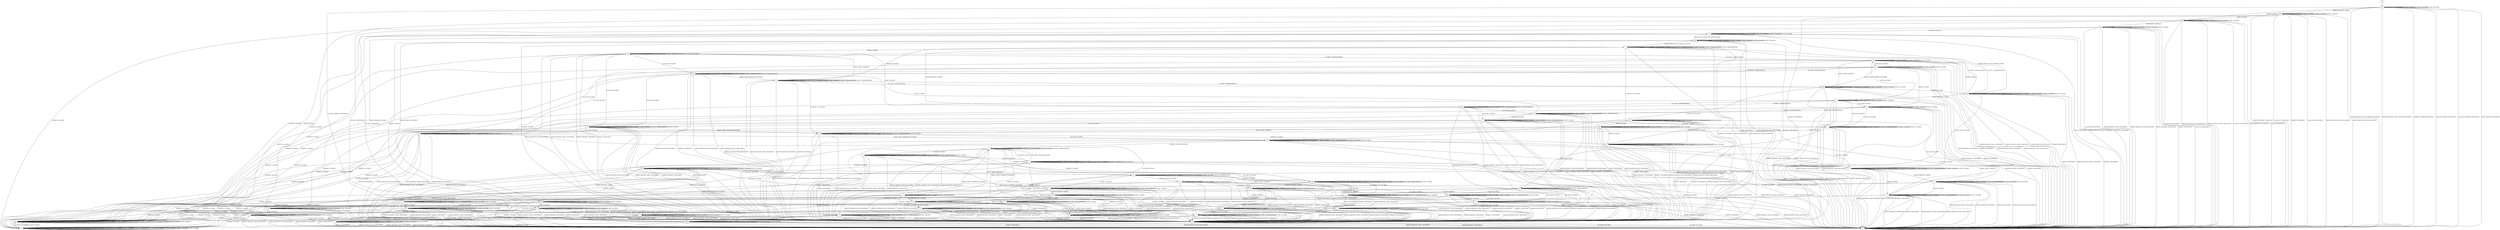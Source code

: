 digraph "" {
	graph ["Incoming time"=2.8695528507232666,
		"Outgoing time"=3.1728343963623047,
		Output="{'States': 67, 'Transitions': 859, 'Filename': '../results/ssh/BitVise-BitVise-z3-2.dot'}",
		Reference="{'States': 67, 'Transitions': 859, 'Filename': '../subjects/ssh/BitVise.dot'}",
		Solver=z3,
		Updated="{'States': 67, 'Transitions': 859, 'Filename': '../subjects/ssh/BitVise.dot'}",
		"f-measure"=1.0,
		precision=1.0,
		recall=1.0
	];
	a -> a	[key=0,
		label="UA_PK_NOK / UNIMPLEMENTED"];
	a -> a	[key=1,
		label="KEX30 / NO_RESP"];
	a -> a	[key=2,
		label="CH_REQUEST_PTY / CH_SUCCESS"];
	a -> a	[key=3,
		label="CH_OPEN / CH_MAX"];
	a -> a	[key=4,
		label="UA_PK_OK / UNIMPLEMENTED"];
	a -> e	[key=0,
		label="CH_DATA / NO_RESP"];
	a -> m	[key=0,
		label="CH_EOF / CH_CLOSE"];
	a -> n	[key=0,
		label="CH_CLOSE / CH_CLOSE"];
	a -> oo	[key=0,
		label="SERVICE_REQUEST_AUTH / DISCONNECT"];
	a -> oo	[key=1,
		label="SERVICE_REQUEST_CONN / DISCONNECT"];
	a -> oo	[key=2,
		label="KEXINIT_PROCEED / DISCONNECT"];
	a -> oo	[key=3,
		label="KEXINIT / DISCONNECT"];
	a -> tt	[key=0,
		label="NEWKEYS / NO_RESP"];
	b -> b	[key=0,
		label="UA_PK_NOK / NO_RESP"];
	b -> b	[key=1,
		label="KEX30 / NO_RESP"];
	b -> b	[key=2,
		label="CH_REQUEST_PTY / NO_RESP"];
	b -> b	[key=3,
		label="CH_OPEN / CH_MAX"];
	b -> b	[key=4,
		label="CH_DATA / NO_RESP"];
	b -> b	[key=5,
		label="UA_PK_OK / NO_RESP"];
	b -> b	[key=6,
		label="CH_EOF / NO_RESP"];
	b -> f	[key=0,
		label="CH_CLOSE / NO_RESP"];
	b -> oo	[key=0,
		label="SERVICE_REQUEST_AUTH / DISCONNECT"];
	b -> oo	[key=1,
		label="SERVICE_REQUEST_CONN / DISCONNECT"];
	b -> oo	[key=2,
		label="KEXINIT_PROCEED / DISCONNECT"];
	b -> oo	[key=3,
		label="KEXINIT / DISCONNECT"];
	b -> ggg	[key=0,
		label="NEWKEYS / NO_RESP"];
	c -> c	[key=0,
		label="UA_PK_NOK / UNIMPLEMENTED"];
	c -> c	[key=1,
		label="CH_REQUEST_PTY / CH_NONE"];
	c -> c	[key=2,
		label="CH_DATA / CH_NONE"];
	c -> c	[key=3,
		label="UA_PK_OK / UNIMPLEMENTED"];
	c -> c	[key=4,
		label="CH_CLOSE / CH_NONE"];
	c -> c	[key=5,
		label="CH_EOF / CH_NONE"];
	c -> h	[key=0,
		label="NEWKEYS / NO_RESP"];
	c -> hh	[key=0,
		label="KEX30 / NO_RESP"];
	c -> xx	[key=0,
		label="SERVICE_REQUEST_AUTH / DISCONNECT"];
	c -> xx	[key=1,
		label="SERVICE_REQUEST_CONN / DISCONNECT"];
	c -> xx	[key=2,
		label="KEXINIT_PROCEED / DISCONNECT"];
	c -> xx	[key=3,
		label="KEXINIT / DISCONNECT"];
	c -> jjj	[key=0,
		label="CH_OPEN / NO_RESP"];
	d -> d	[key=0,
		label="UA_PK_NOK / UNIMPLEMENTED"];
	d -> d	[key=1,
		label="CH_REQUEST_PTY / NO_RESP"];
	d -> d	[key=2,
		label="CH_OPEN / CH_MAX"];
	d -> d	[key=3,
		label="CH_DATA / NO_RESP"];
	d -> d	[key=4,
		label="UA_PK_OK / UNIMPLEMENTED"];
	d -> d	[key=5,
		label="CH_EOF / NO_RESP"];
	d -> m	[key=0,
		label="KEX30 / KEX31+NEWKEYS"];
	d -> oo	[key=0,
		label="SERVICE_REQUEST_AUTH / DISCONNECT"];
	d -> oo	[key=1,
		label="SERVICE_REQUEST_CONN / DISCONNECT"];
	d -> oo	[key=2,
		label="KEXINIT_PROCEED / DISCONNECT"];
	d -> oo	[key=3,
		label="KEXINIT / DISCONNECT"];
	d -> qq	[key=0,
		label="NEWKEYS / NO_RESP"];
	d -> ooo	[key=0,
		label="CH_CLOSE / NO_RESP"];
	e -> e	[key=0,
		label="UA_PK_NOK / UNIMPLEMENTED"];
	e -> e	[key=1,
		label="KEX30 / NO_RESP"];
	e -> e	[key=2,
		label="CH_REQUEST_PTY / CH_SUCCESS"];
	e -> e	[key=3,
		label="CH_OPEN / CH_MAX"];
	e -> e	[key=4,
		label="CH_DATA / NO_RESP"];
	e -> e	[key=5,
		label="UA_PK_OK / UNIMPLEMENTED"];
	e -> e	[key=6,
		label="CH_EOF / NO_RESP"];
	e -> n	[key=0,
		label="CH_CLOSE / CH_CLOSE"];
	e -> oo	[key=0,
		label="SERVICE_REQUEST_AUTH / DISCONNECT"];
	e -> oo	[key=1,
		label="SERVICE_REQUEST_CONN / DISCONNECT"];
	e -> oo	[key=2,
		label="KEXINIT_PROCEED / DISCONNECT"];
	e -> oo	[key=3,
		label="KEXINIT / DISCONNECT"];
	e -> pp	[key=0,
		label="NEWKEYS / NO_RESP"];
	f -> b	[key=0,
		label="CH_OPEN / NO_RESP"];
	f -> f	[key=0,
		label="UA_PK_NOK / NO_RESP"];
	f -> f	[key=1,
		label="KEX30 / NO_RESP"];
	f -> f	[key=2,
		label="CH_REQUEST_PTY / CH_NONE"];
	f -> f	[key=3,
		label="CH_DATA / CH_NONE"];
	f -> f	[key=4,
		label="UA_PK_OK / NO_RESP"];
	f -> f	[key=5,
		label="CH_CLOSE / CH_NONE"];
	f -> f	[key=6,
		label="CH_EOF / CH_NONE"];
	f -> xx	[key=0,
		label="SERVICE_REQUEST_AUTH / DISCONNECT"];
	f -> xx	[key=1,
		label="SERVICE_REQUEST_CONN / DISCONNECT"];
	f -> xx	[key=2,
		label="KEXINIT_PROCEED / DISCONNECT"];
	f -> xx	[key=3,
		label="KEXINIT / DISCONNECT"];
	f -> zz	[key=0,
		label="NEWKEYS / NO_RESP"];
	g -> g	[key=0,
		label="UA_PK_NOK / UNIMPLEMENTED"];
	g -> g	[key=1,
		label="CH_REQUEST_PTY / NO_RESP"];
	g -> g	[key=2,
		label="CH_OPEN / CH_MAX"];
	g -> g	[key=3,
		label="CH_DATA / NO_RESP"];
	g -> g	[key=4,
		label="UA_PK_OK / UNIMPLEMENTED"];
	g -> g	[key=5,
		label="CH_EOF / NO_RESP"];
	g -> s	[key=0,
		label="CH_CLOSE / NO_RESP"];
	g -> ll	[key=0,
		label="KEX30 / NO_RESP"];
	g -> oo	[key=0,
		label="SERVICE_REQUEST_AUTH / DISCONNECT"];
	g -> oo	[key=1,
		label="SERVICE_REQUEST_CONN / DISCONNECT"];
	g -> oo	[key=2,
		label="KEXINIT_PROCEED / DISCONNECT"];
	g -> oo	[key=3,
		label="KEXINIT / DISCONNECT"];
	g -> qq	[key=0,
		label="NEWKEYS / NO_RESP"];
	h -> h	[key=0,
		label="UA_PK_NOK / NO_RESP"];
	h -> h	[key=1,
		label="KEX30 / NO_RESP"];
	h -> h	[key=2,
		label="SERVICE_REQUEST_AUTH / NO_RESP"];
	h -> h	[key=3,
		label="SERVICE_REQUEST_CONN / NO_RESP"];
	h -> h	[key=4,
		label="NEWKEYS / NO_RESP"];
	h -> h	[key=5,
		label="CH_REQUEST_PTY / CH_NONE"];
	h -> h	[key=6,
		label="CH_DATA / CH_NONE"];
	h -> h	[key=7,
		label="UA_PK_OK / NO_RESP"];
	h -> h	[key=8,
		label="KEXINIT_PROCEED / NO_RESP"];
	h -> h	[key=9,
		label="CH_CLOSE / CH_NONE"];
	h -> h	[key=10,
		label="KEXINIT / NO_RESP"];
	h -> h	[key=11,
		label="CH_EOF / CH_NONE"];
	h -> qq	[key=0,
		label="CH_OPEN / NO_RESP"];
	i -> d	[key=0,
		label="KEXINIT / KEXINIT"];
	i -> i	[key=0,
		label="UA_PK_NOK / UNIMPLEMENTED"];
	i -> i	[key=1,
		label="SERVICE_REQUEST_AUTH / SERVICE_ACCEPT"];
	i -> i	[key=2,
		label="CH_REQUEST_PTY / NO_RESP"];
	i -> i	[key=3,
		label="CH_OPEN / CH_MAX"];
	i -> i	[key=4,
		label="CH_DATA / NO_RESP"];
	i -> i	[key=5,
		label="UA_PK_OK / UNIMPLEMENTED"];
	i -> i	[key=6,
		label="CH_EOF / NO_RESP"];
	i -> oo	[key=0,
		label="KEX30 / DISCONNECT"];
	i -> oo	[key=1,
		label="SERVICE_REQUEST_CONN / DISCONNECT"];
	i -> oo	[key=2,
		label="NEWKEYS / DISCONNECT"];
	i -> eee	[key=0,
		label="KEXINIT_PROCEED / KEXINIT"];
	i -> nnn	[key=0,
		label="CH_CLOSE / NO_RESP"];
	j -> g	[key=0,
		label="CH_OPEN / NO_RESP"];
	j -> h	[key=0,
		label="NEWKEYS / NO_RESP"];
	j -> j	[key=0,
		label="UA_PK_NOK / UNIMPLEMENTED"];
	j -> j	[key=1,
		label="CH_REQUEST_PTY / CH_NONE"];
	j -> j	[key=2,
		label="CH_DATA / CH_NONE"];
	j -> j	[key=3,
		label="UA_PK_OK / UNIMPLEMENTED"];
	j -> j	[key=4,
		label="CH_CLOSE / CH_NONE"];
	j -> j	[key=5,
		label="CH_EOF / CH_NONE"];
	j -> xx	[key=0,
		label="SERVICE_REQUEST_AUTH / DISCONNECT"];
	j -> xx	[key=1,
		label="SERVICE_REQUEST_CONN / DISCONNECT"];
	j -> xx	[key=2,
		label="KEXINIT_PROCEED / DISCONNECT"];
	j -> xx	[key=3,
		label="KEXINIT / DISCONNECT"];
	j -> ooo	[key=0,
		label="KEX30 / NO_RESP"];
	k -> c	[key=0,
		label="UA_PK_OK / NO_RESP"];
	k -> h	[key=0,
		label="NEWKEYS / NO_RESP"];
	k -> k	[key=0,
		label="UA_PK_NOK / NO_RESP"];
	k -> k	[key=1,
		label="CH_REQUEST_PTY / CH_NONE"];
	k -> k	[key=2,
		label="CH_DATA / CH_NONE"];
	k -> k	[key=3,
		label="CH_CLOSE / CH_NONE"];
	k -> k	[key=4,
		label="CH_EOF / CH_NONE"];
	k -> z	[key=0,
		label="CH_OPEN / UNIMPLEMENTED"];
	k -> jj	[key=0,
		label="KEX30 / NO_RESP"];
	k -> xx	[key=0,
		label="SERVICE_REQUEST_AUTH / DISCONNECT"];
	k -> xx	[key=1,
		label="SERVICE_REQUEST_CONN / DISCONNECT"];
	k -> xx	[key=2,
		label="KEXINIT_PROCEED / DISCONNECT"];
	k -> xx	[key=3,
		label="KEXINIT / DISCONNECT"];
	l -> l	[key=0,
		label="UA_PK_NOK / UA_FAILURE"];
	l -> l	[key=1,
		label="SERVICE_REQUEST_AUTH / SERVICE_ACCEPT"];
	l -> l	[key=2,
		label="CH_REQUEST_PTY / UNIMPLEMENTED"];
	l -> l	[key=3,
		label="CH_OPEN / CH_MAX"];
	l -> l	[key=4,
		label="CH_DATA / UNIMPLEMENTED"];
	l -> l	[key=5,
		label="CH_EOF / UNIMPLEMENTED"];
	l -> dd	[key=0,
		label="KEXINIT / KEXINIT"];
	l -> gg	[key=0,
		label="KEXINIT_PROCEED / KEXINIT"];
	l -> kk	[key=0,
		label="CH_CLOSE / UNIMPLEMENTED"];
	l -> oo	[key=0,
		label="KEX30 / DISCONNECT"];
	l -> oo	[key=1,
		label="SERVICE_REQUEST_CONN / DISCONNECT"];
	l -> oo	[key=2,
		label="NEWKEYS / DISCONNECT"];
	l -> ccc	[key=0,
		label="UA_PK_OK / UA_SUCCESS"];
	m -> i	[key=0,
		label="NEWKEYS / NO_RESP"];
	m -> m	[key=0,
		label="UA_PK_NOK / UNIMPLEMENTED"];
	m -> m	[key=1,
		label="KEX30 / NO_RESP"];
	m -> m	[key=2,
		label="CH_REQUEST_PTY / NO_RESP"];
	m -> m	[key=3,
		label="CH_OPEN / CH_MAX"];
	m -> m	[key=4,
		label="CH_DATA / NO_RESP"];
	m -> m	[key=5,
		label="UA_PK_OK / UNIMPLEMENTED"];
	m -> m	[key=6,
		label="CH_EOF / NO_RESP"];
	m -> n	[key=0,
		label="CH_CLOSE / NO_RESP"];
	m -> oo	[key=0,
		label="SERVICE_REQUEST_AUTH / DISCONNECT"];
	m -> oo	[key=1,
		label="SERVICE_REQUEST_CONN / DISCONNECT"];
	m -> oo	[key=2,
		label="KEXINIT_PROCEED / DISCONNECT"];
	m -> oo	[key=3,
		label="KEXINIT / DISCONNECT"];
	n -> a	[key=0,
		label="CH_OPEN / CH_OPEN_SUCCESS"];
	n -> n	[key=0,
		label="UA_PK_NOK / UNIMPLEMENTED"];
	n -> n	[key=1,
		label="KEX30 / NO_RESP"];
	n -> n	[key=2,
		label="CH_REQUEST_PTY / CH_NONE"];
	n -> n	[key=3,
		label="CH_DATA / CH_NONE"];
	n -> n	[key=4,
		label="UA_PK_OK / UNIMPLEMENTED"];
	n -> n	[key=5,
		label="CH_CLOSE / CH_NONE"];
	n -> n	[key=6,
		label="CH_EOF / CH_NONE"];
	n -> xx	[key=0,
		label="SERVICE_REQUEST_AUTH / DISCONNECT"];
	n -> xx	[key=1,
		label="SERVICE_REQUEST_CONN / DISCONNECT"];
	n -> xx	[key=2,
		label="KEXINIT_PROCEED / DISCONNECT"];
	n -> xx	[key=3,
		label="KEXINIT / DISCONNECT"];
	n -> nnn	[key=0,
		label="NEWKEYS / NO_RESP"];
	o -> c	[key=0,
		label="UA_PK_OK / NO_RESP"];
	o -> h	[key=0,
		label="NEWKEYS / NO_RESP"];
	o -> k	[key=0,
		label="UA_PK_NOK / NO_RESP"];
	o -> o	[key=0,
		label="CH_REQUEST_PTY / CH_NONE"];
	o -> o	[key=1,
		label="CH_DATA / CH_NONE"];
	o -> o	[key=2,
		label="CH_CLOSE / CH_NONE"];
	o -> o	[key=3,
		label="CH_EOF / CH_NONE"];
	o -> ee	[key=0,
		label="KEX30 / NO_RESP"];
	o -> gg	[key=0,
		label="CH_OPEN / UNIMPLEMENTED"];
	o -> xx	[key=0,
		label="SERVICE_REQUEST_AUTH / DISCONNECT"];
	o -> xx	[key=1,
		label="SERVICE_REQUEST_CONN / DISCONNECT"];
	o -> xx	[key=2,
		label="KEXINIT_PROCEED / DISCONNECT"];
	o -> xx	[key=3,
		label="KEXINIT / DISCONNECT"];
	p -> h	[key=0,
		label="NEWKEYS / NO_RESP"];
	p -> p	[key=0,
		label="UA_PK_NOK / UNIMPLEMENTED"];
	p -> p	[key=1,
		label="CH_REQUEST_PTY / CH_NONE"];
	p -> p	[key=2,
		label="CH_DATA / CH_NONE"];
	p -> p	[key=3,
		label="UA_PK_OK / UNIMPLEMENTED"];
	p -> p	[key=4,
		label="CH_CLOSE / CH_NONE"];
	p -> p	[key=5,
		label="CH_EOF / CH_NONE"];
	p -> t	[key=0,
		label="KEX30 / NO_RESP"];
	p -> xx	[key=0,
		label="SERVICE_REQUEST_AUTH / DISCONNECT"];
	p -> xx	[key=1,
		label="SERVICE_REQUEST_CONN / DISCONNECT"];
	p -> xx	[key=2,
		label="KEXINIT_PROCEED / DISCONNECT"];
	p -> xx	[key=3,
		label="KEXINIT / DISCONNECT"];
	p -> jjj	[key=0,
		label="CH_OPEN / NO_RESP"];
	q -> p	[key=0,
		label="KEXINIT_PROCEED / KEXINIT"];
	q -> q	[key=0,
		label="UA_PK_NOK / UNIMPLEMENTED"];
	q -> q	[key=1,
		label="SERVICE_REQUEST_AUTH / SERVICE_ACCEPT"];
	q -> q	[key=2,
		label="CH_REQUEST_PTY / CH_NONE"];
	q -> q	[key=3,
		label="CH_DATA / CH_NONE"];
	q -> q	[key=4,
		label="UA_PK_OK / UNIMPLEMENTED"];
	q -> q	[key=5,
		label="CH_CLOSE / CH_NONE"];
	q -> q	[key=6,
		label="CH_EOF / CH_NONE"];
	q -> t	[key=0,
		label="KEXINIT / KEXINIT"];
	q -> tt	[key=0,
		label="CH_OPEN / CH_OPEN_SUCCESS"];
	q -> xx	[key=0,
		label="KEX30 / DISCONNECT"];
	q -> xx	[key=1,
		label="SERVICE_REQUEST_CONN / DISCONNECT"];
	q -> xx	[key=2,
		label="NEWKEYS / DISCONNECT"];
	r -> c	[key=0,
		label="CH_CLOSE / NO_RESP"];
	r -> r	[key=0,
		label="UA_PK_NOK / UNIMPLEMENTED"];
	r -> r	[key=1,
		label="CH_REQUEST_PTY / NO_RESP"];
	r -> r	[key=2,
		label="CH_OPEN / CH_MAX"];
	r -> r	[key=3,
		label="CH_DATA / NO_RESP"];
	r -> r	[key=4,
		label="UA_PK_OK / UNIMPLEMENTED"];
	r -> r	[key=5,
		label="CH_EOF / NO_RESP"];
	r -> ii	[key=0,
		label="KEX30 / NO_RESP"];
	r -> oo	[key=0,
		label="SERVICE_REQUEST_AUTH / DISCONNECT"];
	r -> oo	[key=1,
		label="SERVICE_REQUEST_CONN / DISCONNECT"];
	r -> oo	[key=2,
		label="KEXINIT_PROCEED / DISCONNECT"];
	r -> oo	[key=3,
		label="KEXINIT / DISCONNECT"];
	r -> qq	[key=0,
		label="NEWKEYS / NO_RESP"];
	s -> g	[key=0,
		label="CH_OPEN / NO_RESP"];
	s -> h	[key=0,
		label="NEWKEYS / NO_RESP"];
	s -> s	[key=0,
		label="UA_PK_NOK / UNIMPLEMENTED"];
	s -> s	[key=1,
		label="CH_REQUEST_PTY / CH_NONE"];
	s -> s	[key=2,
		label="CH_DATA / CH_NONE"];
	s -> s	[key=3,
		label="UA_PK_OK / UNIMPLEMENTED"];
	s -> s	[key=4,
		label="CH_CLOSE / CH_NONE"];
	s -> s	[key=5,
		label="CH_EOF / CH_NONE"];
	s -> xx	[key=0,
		label="SERVICE_REQUEST_AUTH / DISCONNECT"];
	s -> xx	[key=1,
		label="SERVICE_REQUEST_CONN / DISCONNECT"];
	s -> xx	[key=2,
		label="KEXINIT_PROCEED / DISCONNECT"];
	s -> xx	[key=3,
		label="KEXINIT / DISCONNECT"];
	s -> mmm	[key=0,
		label="KEX30 / NO_RESP"];
	t -> h	[key=0,
		label="NEWKEYS / NO_RESP"];
	t -> t	[key=0,
		label="UA_PK_NOK / UNIMPLEMENTED"];
	t -> t	[key=1,
		label="CH_REQUEST_PTY / CH_NONE"];
	t -> t	[key=2,
		label="CH_DATA / CH_NONE"];
	t -> t	[key=3,
		label="UA_PK_OK / UNIMPLEMENTED"];
	t -> t	[key=4,
		label="CH_CLOSE / CH_NONE"];
	t -> t	[key=5,
		label="CH_EOF / CH_NONE"];
	t -> ff	[key=0,
		label="KEX30 / KEX31+NEWKEYS"];
	t -> uu	[key=0,
		label="CH_OPEN / NO_RESP"];
	t -> xx	[key=0,
		label="SERVICE_REQUEST_AUTH / DISCONNECT"];
	t -> xx	[key=1,
		label="SERVICE_REQUEST_CONN / DISCONNECT"];
	t -> xx	[key=2,
		label="KEXINIT_PROCEED / DISCONNECT"];
	t -> xx	[key=3,
		label="KEXINIT / DISCONNECT"];
	u -> a	[key=0,
		label="KEX30 / KEX31+NEWKEYS"];
	u -> u	[key=0,
		label="UA_PK_NOK / UNIMPLEMENTED"];
	u -> u	[key=1,
		label="CH_OPEN / CH_MAX"];
	u -> u	[key=2,
		label="UA_PK_OK / UNIMPLEMENTED"];
	u -> oo	[key=0,
		label="SERVICE_REQUEST_AUTH / DISCONNECT"];
	u -> oo	[key=1,
		label="SERVICE_REQUEST_CONN / DISCONNECT"];
	u -> oo	[key=2,
		label="KEXINIT_PROCEED / DISCONNECT"];
	u -> oo	[key=3,
		label="KEXINIT / DISCONNECT"];
	u -> qq	[key=0,
		label="NEWKEYS / NO_RESP"];
	u -> ss	[key=0,
		label="CH_EOF / NO_RESP"];
	u -> uu	[key=0,
		label="CH_REQUEST_PTY / NO_RESP"];
	u -> iii	[key=0,
		label="CH_DATA / NO_RESP"];
	u -> mmm	[key=0,
		label="CH_CLOSE / NO_RESP"];
	v -> v	[key=0,
		label="UA_PK_NOK / UNIMPLEMENTED"];
	v -> v	[key=1,
		label="KEX30 / NO_RESP"];
	v -> v	[key=2,
		label="CH_REQUEST_PTY / NO_RESP"];
	v -> v	[key=3,
		label="CH_OPEN / CH_MAX"];
	v -> v	[key=4,
		label="CH_DATA / NO_RESP"];
	v -> v	[key=5,
		label="UA_PK_OK / UNIMPLEMENTED"];
	v -> v	[key=6,
		label="CH_EOF / NO_RESP"];
	v -> ff	[key=0,
		label="CH_CLOSE / NO_RESP"];
	v -> oo	[key=0,
		label="SERVICE_REQUEST_AUTH / DISCONNECT"];
	v -> oo	[key=1,
		label="SERVICE_REQUEST_CONN / DISCONNECT"];
	v -> oo	[key=2,
		label="KEXINIT_PROCEED / DISCONNECT"];
	v -> oo	[key=3,
		label="KEXINIT / DISCONNECT"];
	v -> ccc	[key=0,
		label="NEWKEYS / NO_RESP"];
	w -> f	[key=0,
		label="KEX30 / KEX31+NEWKEYS"];
	w -> h	[key=0,
		label="NEWKEYS / NO_RESP"];
	w -> w	[key=0,
		label="UA_PK_NOK / NO_RESP"];
	w -> w	[key=1,
		label="CH_REQUEST_PTY / CH_NONE"];
	w -> w	[key=2,
		label="CH_DATA / CH_NONE"];
	w -> w	[key=3,
		label="UA_PK_OK / NO_RESP"];
	w -> w	[key=4,
		label="CH_CLOSE / CH_NONE"];
	w -> w	[key=5,
		label="CH_EOF / CH_NONE"];
	w -> cc	[key=0,
		label="CH_OPEN / NO_RESP"];
	w -> xx	[key=0,
		label="SERVICE_REQUEST_AUTH / DISCONNECT"];
	w -> xx	[key=1,
		label="SERVICE_REQUEST_CONN / DISCONNECT"];
	w -> xx	[key=2,
		label="KEXINIT_PROCEED / DISCONNECT"];
	w -> xx	[key=3,
		label="KEXINIT / DISCONNECT"];
	x -> s	[key=0,
		label="CH_CLOSE / NO_RESP"];
	x -> u	[key=0,
		label="KEX30 / NO_RESP"];
	x -> x	[key=0,
		label="UA_PK_NOK / UNIMPLEMENTED"];
	x -> x	[key=1,
		label="CH_OPEN / CH_MAX"];
	x -> x	[key=2,
		label="UA_PK_OK / UNIMPLEMENTED"];
	x -> oo	[key=0,
		label="SERVICE_REQUEST_AUTH / DISCONNECT"];
	x -> oo	[key=1,
		label="SERVICE_REQUEST_CONN / DISCONNECT"];
	x -> oo	[key=2,
		label="KEXINIT_PROCEED / DISCONNECT"];
	x -> oo	[key=3,
		label="KEXINIT / DISCONNECT"];
	x -> qq	[key=0,
		label="NEWKEYS / NO_RESP"];
	x -> ww	[key=0,
		label="CH_DATA / NO_RESP"];
	x -> yy	[key=0,
		label="CH_EOF / NO_RESP"];
	x -> jjj	[key=0,
		label="CH_REQUEST_PTY / NO_RESP"];
	y -> e	[key=0,
		label="KEX30 / KEX31+NEWKEYS+BUFFERED"];
	y -> y	[key=0,
		label="UA_PK_NOK / UNIMPLEMENTED"];
	y -> y	[key=1,
		label="CH_REQUEST_PTY / NO_RESP"];
	y -> y	[key=2,
		label="CH_OPEN / CH_MAX"];
	y -> y	[key=3,
		label="CH_DATA / NO_RESP"];
	y -> y	[key=4,
		label="UA_PK_OK / UNIMPLEMENTED"];
	y -> y	[key=5,
		label="CH_EOF / NO_RESP"];
	y -> oo	[key=0,
		label="SERVICE_REQUEST_AUTH / DISCONNECT"];
	y -> oo	[key=1,
		label="SERVICE_REQUEST_CONN / DISCONNECT"];
	y -> oo	[key=2,
		label="KEXINIT_PROCEED / DISCONNECT"];
	y -> oo	[key=3,
		label="KEXINIT / DISCONNECT"];
	y -> qq	[key=0,
		label="NEWKEYS / NO_RESP"];
	y -> mmm	[key=0,
		label="CH_CLOSE / NO_RESP"];
	z -> k	[key=0,
		label="CH_CLOSE / UNIMPLEMENTED"];
	z -> r	[key=0,
		label="UA_PK_OK / NO_RESP"];
	z -> z	[key=0,
		label="UA_PK_NOK / NO_RESP"];
	z -> z	[key=1,
		label="CH_REQUEST_PTY / UNIMPLEMENTED"];
	z -> z	[key=2,
		label="CH_OPEN / CH_MAX"];
	z -> z	[key=3,
		label="CH_DATA / UNIMPLEMENTED"];
	z -> z	[key=4,
		label="CH_EOF / UNIMPLEMENTED"];
	z -> oo	[key=0,
		label="SERVICE_REQUEST_AUTH / DISCONNECT"];
	z -> oo	[key=1,
		label="SERVICE_REQUEST_CONN / DISCONNECT"];
	z -> oo	[key=2,
		label="KEXINIT_PROCEED / DISCONNECT"];
	z -> oo	[key=3,
		label="KEXINIT / DISCONNECT"];
	z -> qq	[key=0,
		label="NEWKEYS / NO_RESP"];
	z -> rr	[key=0,
		label="KEX30 / NO_RESP"];
	aa -> aa	[key=0,
		label="CH_REQUEST_PTY / CH_NONE"];
	aa -> aa	[key=1,
		label="CH_DATA / CH_NONE"];
	aa -> aa	[key=2,
		label="CH_CLOSE / CH_NONE"];
	aa -> aa	[key=3,
		label="CH_EOF / CH_NONE"];
	aa -> oo	[key=0,
		label="CH_OPEN / KEXINIT+DISCONNECT"];
	aa -> xx	[key=0,
		label="UA_PK_NOK / KEXINIT+DISCONNECT"];
	aa -> xx	[key=1,
		label="KEX30 / KEXINIT+DISCONNECT"];
	aa -> xx	[key=2,
		label="SERVICE_REQUEST_AUTH / KEXINIT+DISCONNECT"];
	aa -> xx	[key=3,
		label="SERVICE_REQUEST_CONN / KEXINIT+DISCONNECT"];
	aa -> xx	[key=4,
		label="NEWKEYS / KEXINIT+DISCONNECT"];
	aa -> xx	[key=5,
		label="UA_PK_OK / KEXINIT+DISCONNECT"];
	aa -> ddd	[key=0,
		label="KEXINIT / KEXINIT"];
	aa -> hhh	[key=0,
		label="KEXINIT_PROCEED / KEXINIT"];
	bb -> p	[key=0,
		label="CH_CLOSE / NO_RESP"];
	bb -> bb	[key=0,
		label="UA_PK_NOK / UNIMPLEMENTED"];
	bb -> bb	[key=1,
		label="CH_REQUEST_PTY / NO_RESP"];
	bb -> bb	[key=2,
		label="CH_OPEN / CH_MAX"];
	bb -> bb	[key=3,
		label="CH_DATA / NO_RESP"];
	bb -> bb	[key=4,
		label="UA_PK_OK / UNIMPLEMENTED"];
	bb -> bb	[key=5,
		label="CH_EOF / NO_RESP"];
	bb -> mm	[key=0,
		label="KEX30 / NO_RESP"];
	bb -> oo	[key=0,
		label="SERVICE_REQUEST_AUTH / DISCONNECT"];
	bb -> oo	[key=1,
		label="SERVICE_REQUEST_CONN / DISCONNECT"];
	bb -> oo	[key=2,
		label="KEXINIT_PROCEED / DISCONNECT"];
	bb -> oo	[key=3,
		label="KEXINIT / DISCONNECT"];
	bb -> qq	[key=0,
		label="NEWKEYS / NO_RESP"];
	cc -> b	[key=0,
		label="KEX30 / KEX31+NEWKEYS"];
	cc -> w	[key=0,
		label="CH_CLOSE / NO_RESP"];
	cc -> cc	[key=0,
		label="UA_PK_NOK / NO_RESP"];
	cc -> cc	[key=1,
		label="CH_REQUEST_PTY / NO_RESP"];
	cc -> cc	[key=2,
		label="CH_OPEN / CH_MAX"];
	cc -> cc	[key=3,
		label="CH_DATA / NO_RESP"];
	cc -> cc	[key=4,
		label="UA_PK_OK / NO_RESP"];
	cc -> cc	[key=5,
		label="CH_EOF / NO_RESP"];
	cc -> oo	[key=0,
		label="SERVICE_REQUEST_AUTH / DISCONNECT"];
	cc -> oo	[key=1,
		label="SERVICE_REQUEST_CONN / DISCONNECT"];
	cc -> oo	[key=2,
		label="KEXINIT_PROCEED / DISCONNECT"];
	cc -> oo	[key=3,
		label="KEXINIT / DISCONNECT"];
	cc -> qq	[key=0,
		label="NEWKEYS / NO_RESP"];
	dd -> dd	[key=0,
		label="CH_REQUEST_PTY / UNIMPLEMENTED"];
	dd -> dd	[key=1,
		label="CH_OPEN / CH_MAX"];
	dd -> dd	[key=2,
		label="CH_DATA / UNIMPLEMENTED"];
	dd -> dd	[key=3,
		label="CH_EOF / UNIMPLEMENTED"];
	dd -> ee	[key=0,
		label="CH_CLOSE / UNIMPLEMENTED"];
	dd -> ii	[key=0,
		label="UA_PK_OK / NO_RESP"];
	dd -> oo	[key=0,
		label="SERVICE_REQUEST_AUTH / DISCONNECT"];
	dd -> oo	[key=1,
		label="SERVICE_REQUEST_CONN / DISCONNECT"];
	dd -> oo	[key=2,
		label="KEXINIT_PROCEED / DISCONNECT"];
	dd -> oo	[key=3,
		label="KEXINIT / DISCONNECT"];
	dd -> qq	[key=0,
		label="NEWKEYS / NO_RESP"];
	dd -> rr	[key=0,
		label="UA_PK_NOK / NO_RESP"];
	dd -> vv	[key=0,
		label="KEX30 / KEX31+NEWKEYS"];
	ee -> h	[key=0,
		label="NEWKEYS / NO_RESP"];
	ee -> dd	[key=0,
		label="CH_OPEN / UNIMPLEMENTED"];
	ee -> ee	[key=0,
		label="CH_REQUEST_PTY / CH_NONE"];
	ee -> ee	[key=1,
		label="CH_DATA / CH_NONE"];
	ee -> ee	[key=2,
		label="CH_CLOSE / CH_NONE"];
	ee -> ee	[key=3,
		label="CH_EOF / CH_NONE"];
	ee -> hh	[key=0,
		label="UA_PK_OK / NO_RESP"];
	ee -> jj	[key=0,
		label="UA_PK_NOK / NO_RESP"];
	ee -> xx	[key=0,
		label="SERVICE_REQUEST_AUTH / DISCONNECT"];
	ee -> xx	[key=1,
		label="SERVICE_REQUEST_CONN / DISCONNECT"];
	ee -> xx	[key=2,
		label="KEXINIT_PROCEED / DISCONNECT"];
	ee -> xx	[key=3,
		label="KEXINIT / DISCONNECT"];
	ee -> bbb	[key=0,
		label="KEX30 / KEX31+NEWKEYS"];
	ff -> a	[key=0,
		label="CH_OPEN / CH_OPEN_SUCCESS"];
	ff -> q	[key=0,
		label="NEWKEYS / NO_RESP"];
	ff -> ff	[key=0,
		label="UA_PK_NOK / UNIMPLEMENTED"];
	ff -> ff	[key=1,
		label="KEX30 / NO_RESP"];
	ff -> ff	[key=2,
		label="CH_REQUEST_PTY / CH_NONE"];
	ff -> ff	[key=3,
		label="CH_DATA / CH_NONE"];
	ff -> ff	[key=4,
		label="UA_PK_OK / UNIMPLEMENTED"];
	ff -> ff	[key=5,
		label="CH_CLOSE / CH_NONE"];
	ff -> ff	[key=6,
		label="CH_EOF / CH_NONE"];
	ff -> xx	[key=0,
		label="SERVICE_REQUEST_AUTH / DISCONNECT"];
	ff -> xx	[key=1,
		label="SERVICE_REQUEST_CONN / DISCONNECT"];
	ff -> xx	[key=2,
		label="KEXINIT_PROCEED / DISCONNECT"];
	ff -> xx	[key=3,
		label="KEXINIT / DISCONNECT"];
	gg -> o	[key=0,
		label="CH_CLOSE / UNIMPLEMENTED"];
	gg -> r	[key=0,
		label="UA_PK_OK / NO_RESP"];
	gg -> z	[key=0,
		label="UA_PK_NOK / NO_RESP"];
	gg -> dd	[key=0,
		label="KEX30 / NO_RESP"];
	gg -> gg	[key=0,
		label="CH_REQUEST_PTY / UNIMPLEMENTED"];
	gg -> gg	[key=1,
		label="CH_OPEN / CH_MAX"];
	gg -> gg	[key=2,
		label="CH_DATA / UNIMPLEMENTED"];
	gg -> gg	[key=3,
		label="CH_EOF / UNIMPLEMENTED"];
	gg -> oo	[key=0,
		label="SERVICE_REQUEST_AUTH / DISCONNECT"];
	gg -> oo	[key=1,
		label="SERVICE_REQUEST_CONN / DISCONNECT"];
	gg -> oo	[key=2,
		label="KEXINIT_PROCEED / DISCONNECT"];
	gg -> oo	[key=3,
		label="KEXINIT / DISCONNECT"];
	gg -> qq	[key=0,
		label="NEWKEYS / NO_RESP"];
	hh -> h	[key=0,
		label="NEWKEYS / NO_RESP"];
	hh -> ff	[key=0,
		label="KEX30 / KEX31+NEWKEYS+BUFFERED"];
	hh -> hh	[key=0,
		label="UA_PK_NOK / UNIMPLEMENTED"];
	hh -> hh	[key=1,
		label="CH_REQUEST_PTY / CH_NONE"];
	hh -> hh	[key=2,
		label="CH_DATA / CH_NONE"];
	hh -> hh	[key=3,
		label="UA_PK_OK / UNIMPLEMENTED"];
	hh -> hh	[key=4,
		label="CH_CLOSE / CH_NONE"];
	hh -> hh	[key=5,
		label="CH_EOF / CH_NONE"];
	hh -> uu	[key=0,
		label="CH_OPEN / NO_RESP"];
	hh -> xx	[key=0,
		label="SERVICE_REQUEST_AUTH / DISCONNECT"];
	hh -> xx	[key=1,
		label="SERVICE_REQUEST_CONN / DISCONNECT"];
	hh -> xx	[key=2,
		label="KEXINIT_PROCEED / DISCONNECT"];
	hh -> xx	[key=3,
		label="KEXINIT / DISCONNECT"];
	ii -> v	[key=0,
		label="KEX30 / KEX31+NEWKEYS+BUFFERED"];
	ii -> hh	[key=0,
		label="CH_CLOSE / NO_RESP"];
	ii -> ii	[key=0,
		label="UA_PK_NOK / UNIMPLEMENTED"];
	ii -> ii	[key=1,
		label="CH_REQUEST_PTY / NO_RESP"];
	ii -> ii	[key=2,
		label="CH_OPEN / CH_MAX"];
	ii -> ii	[key=3,
		label="CH_DATA / NO_RESP"];
	ii -> ii	[key=4,
		label="UA_PK_OK / UNIMPLEMENTED"];
	ii -> ii	[key=5,
		label="CH_EOF / NO_RESP"];
	ii -> oo	[key=0,
		label="SERVICE_REQUEST_AUTH / DISCONNECT"];
	ii -> oo	[key=1,
		label="SERVICE_REQUEST_CONN / DISCONNECT"];
	ii -> oo	[key=2,
		label="KEXINIT_PROCEED / DISCONNECT"];
	ii -> oo	[key=3,
		label="KEXINIT / DISCONNECT"];
	ii -> qq	[key=0,
		label="NEWKEYS / NO_RESP"];
	jj -> h	[key=0,
		label="NEWKEYS / NO_RESP"];
	jj -> hh	[key=0,
		label="UA_PK_OK / NO_RESP"];
	jj -> jj	[key=0,
		label="UA_PK_NOK / NO_RESP"];
	jj -> jj	[key=1,
		label="CH_REQUEST_PTY / CH_NONE"];
	jj -> jj	[key=2,
		label="CH_DATA / CH_NONE"];
	jj -> jj	[key=3,
		label="CH_CLOSE / CH_NONE"];
	jj -> jj	[key=4,
		label="CH_EOF / CH_NONE"];
	jj -> rr	[key=0,
		label="CH_OPEN / UNIMPLEMENTED"];
	jj -> xx	[key=0,
		label="SERVICE_REQUEST_AUTH / DISCONNECT"];
	jj -> xx	[key=1,
		label="SERVICE_REQUEST_CONN / DISCONNECT"];
	jj -> xx	[key=2,
		label="KEXINIT_PROCEED / DISCONNECT"];
	jj -> xx	[key=3,
		label="KEXINIT / DISCONNECT"];
	jj -> bbb	[key=0,
		label="KEX30 / KEX31+NEWKEYS+BUFFERED"];
	kk -> l	[key=0,
		label="CH_OPEN / UNIMPLEMENTED"];
	kk -> o	[key=0,
		label="KEXINIT_PROCEED / KEXINIT"];
	kk -> q	[key=0,
		label="UA_PK_OK / UA_SUCCESS"];
	kk -> ee	[key=0,
		label="KEXINIT / KEXINIT"];
	kk -> kk	[key=0,
		label="UA_PK_NOK / UA_FAILURE"];
	kk -> kk	[key=1,
		label="SERVICE_REQUEST_AUTH / SERVICE_ACCEPT"];
	kk -> kk	[key=2,
		label="CH_REQUEST_PTY / CH_NONE"];
	kk -> kk	[key=3,
		label="CH_DATA / CH_NONE"];
	kk -> kk	[key=4,
		label="CH_CLOSE / CH_NONE"];
	kk -> kk	[key=5,
		label="CH_EOF / CH_NONE"];
	kk -> xx	[key=0,
		label="KEX30 / DISCONNECT"];
	kk -> xx	[key=1,
		label="SERVICE_REQUEST_CONN / DISCONNECT"];
	kk -> xx	[key=2,
		label="NEWKEYS / DISCONNECT"];
	ll -> a	[key=0,
		label="KEX30 / KEX31+NEWKEYS+BUFFERED"];
	ll -> ll	[key=0,
		label="UA_PK_NOK / UNIMPLEMENTED"];
	ll -> ll	[key=1,
		label="CH_REQUEST_PTY / NO_RESP"];
	ll -> ll	[key=2,
		label="CH_OPEN / CH_MAX"];
	ll -> ll	[key=3,
		label="CH_DATA / NO_RESP"];
	ll -> ll	[key=4,
		label="UA_PK_OK / UNIMPLEMENTED"];
	ll -> ll	[key=5,
		label="CH_EOF / NO_RESP"];
	ll -> oo	[key=0,
		label="SERVICE_REQUEST_AUTH / DISCONNECT"];
	ll -> oo	[key=1,
		label="SERVICE_REQUEST_CONN / DISCONNECT"];
	ll -> oo	[key=2,
		label="KEXINIT_PROCEED / DISCONNECT"];
	ll -> oo	[key=3,
		label="KEXINIT / DISCONNECT"];
	ll -> qq	[key=0,
		label="NEWKEYS / NO_RESP"];
	ll -> mmm	[key=0,
		label="CH_CLOSE / NO_RESP"];
	mm -> t	[key=0,
		label="CH_CLOSE / NO_RESP"];
	mm -> v	[key=0,
		label="KEX30 / KEX31+NEWKEYS"];
	mm -> mm	[key=0,
		label="UA_PK_NOK / UNIMPLEMENTED"];
	mm -> mm	[key=1,
		label="CH_REQUEST_PTY / NO_RESP"];
	mm -> mm	[key=2,
		label="CH_OPEN / CH_MAX"];
	mm -> mm	[key=3,
		label="CH_DATA / NO_RESP"];
	mm -> mm	[key=4,
		label="UA_PK_OK / UNIMPLEMENTED"];
	mm -> mm	[key=5,
		label="CH_EOF / NO_RESP"];
	mm -> oo	[key=0,
		label="SERVICE_REQUEST_AUTH / DISCONNECT"];
	mm -> oo	[key=1,
		label="SERVICE_REQUEST_CONN / DISCONNECT"];
	mm -> oo	[key=2,
		label="KEXINIT_PROCEED / DISCONNECT"];
	mm -> oo	[key=3,
		label="KEXINIT / DISCONNECT"];
	mm -> qq	[key=0,
		label="NEWKEYS / NO_RESP"];
	nn -> h	[key=0,
		label="NEWKEYS / NO_RESP"];
	nn -> w	[key=0,
		label="KEX30 / NO_RESP"];
	nn -> nn	[key=0,
		label="UA_PK_NOK / NO_RESP"];
	nn -> nn	[key=1,
		label="CH_REQUEST_PTY / CH_NONE"];
	nn -> nn	[key=2,
		label="CH_DATA / CH_NONE"];
	nn -> nn	[key=3,
		label="UA_PK_OK / NO_RESP"];
	nn -> nn	[key=4,
		label="CH_CLOSE / CH_NONE"];
	nn -> nn	[key=5,
		label="CH_EOF / CH_NONE"];
	nn -> xx	[key=0,
		label="SERVICE_REQUEST_AUTH / DISCONNECT"];
	nn -> xx	[key=1,
		label="SERVICE_REQUEST_CONN / DISCONNECT"];
	nn -> xx	[key=2,
		label="KEXINIT_PROCEED / DISCONNECT"];
	nn -> xx	[key=3,
		label="KEXINIT / DISCONNECT"];
	nn -> fff	[key=0,
		label="CH_OPEN / NO_RESP"];
	oo -> oo	[key=0,
		label="UA_PK_NOK / NO_CONN"];
	oo -> oo	[key=1,
		label="KEX30 / NO_CONN"];
	oo -> oo	[key=2,
		label="SERVICE_REQUEST_AUTH / NO_CONN"];
	oo -> oo	[key=3,
		label="SERVICE_REQUEST_CONN / NO_CONN"];
	oo -> oo	[key=4,
		label="NEWKEYS / NO_CONN"];
	oo -> oo	[key=5,
		label="CH_REQUEST_PTY / NO_CONN"];
	oo -> oo	[key=6,
		label="CH_OPEN / CH_MAX"];
	oo -> oo	[key=7,
		label="CH_DATA / NO_CONN"];
	oo -> oo	[key=8,
		label="UA_PK_OK / NO_CONN"];
	oo -> oo	[key=9,
		label="KEXINIT_PROCEED / NO_CONN"];
	oo -> oo	[key=10,
		label="KEXINIT / NO_CONN"];
	oo -> oo	[key=11,
		label="CH_EOF / NO_CONN"];
	oo -> xx	[key=0,
		label="CH_CLOSE / NO_CONN"];
	pp -> oo	[key=0,
		label="KEX30 / DISCONNECT"];
	pp -> oo	[key=1,
		label="SERVICE_REQUEST_CONN / DISCONNECT"];
	pp -> oo	[key=2,
		label="NEWKEYS / DISCONNECT"];
	pp -> pp	[key=0,
		label="UA_PK_NOK / UNIMPLEMENTED"];
	pp -> pp	[key=1,
		label="SERVICE_REQUEST_AUTH / SERVICE_ACCEPT"];
	pp -> pp	[key=2,
		label="CH_REQUEST_PTY / CH_SUCCESS"];
	pp -> pp	[key=3,
		label="CH_OPEN / CH_MAX"];
	pp -> pp	[key=4,
		label="CH_DATA / NO_RESP"];
	pp -> pp	[key=5,
		label="UA_PK_OK / UNIMPLEMENTED"];
	pp -> pp	[key=6,
		label="CH_EOF / NO_RESP"];
	pp -> ww	[key=0,
		label="KEXINIT_PROCEED / KEXINIT"];
	pp -> iii	[key=0,
		label="KEXINIT / KEXINIT"];
	pp -> nnn	[key=0,
		label="CH_CLOSE / CH_CLOSE"];
	qq -> h	[key=0,
		label="CH_CLOSE / NO_RESP"];
	qq -> qq	[key=0,
		label="UA_PK_NOK / NO_RESP"];
	qq -> qq	[key=1,
		label="KEX30 / NO_RESP"];
	qq -> qq	[key=2,
		label="SERVICE_REQUEST_AUTH / NO_RESP"];
	qq -> qq	[key=3,
		label="SERVICE_REQUEST_CONN / NO_RESP"];
	qq -> qq	[key=4,
		label="NEWKEYS / NO_RESP"];
	qq -> qq	[key=5,
		label="CH_REQUEST_PTY / NO_RESP"];
	qq -> qq	[key=6,
		label="CH_OPEN / CH_MAX"];
	qq -> qq	[key=7,
		label="CH_DATA / NO_RESP"];
	qq -> qq	[key=8,
		label="UA_PK_OK / NO_RESP"];
	qq -> qq	[key=9,
		label="KEXINIT_PROCEED / NO_RESP"];
	qq -> qq	[key=10,
		label="KEXINIT / NO_RESP"];
	qq -> qq	[key=11,
		label="CH_EOF / NO_RESP"];
	rr -> ii	[key=0,
		label="UA_PK_OK / NO_RESP"];
	rr -> jj	[key=0,
		label="CH_CLOSE / UNIMPLEMENTED"];
	rr -> oo	[key=0,
		label="SERVICE_REQUEST_AUTH / DISCONNECT"];
	rr -> oo	[key=1,
		label="SERVICE_REQUEST_CONN / DISCONNECT"];
	rr -> oo	[key=2,
		label="KEXINIT_PROCEED / DISCONNECT"];
	rr -> oo	[key=3,
		label="KEXINIT / DISCONNECT"];
	rr -> qq	[key=0,
		label="NEWKEYS / NO_RESP"];
	rr -> rr	[key=0,
		label="UA_PK_NOK / NO_RESP"];
	rr -> rr	[key=1,
		label="CH_REQUEST_PTY / UNIMPLEMENTED"];
	rr -> rr	[key=2,
		label="CH_OPEN / CH_MAX"];
	rr -> rr	[key=3,
		label="CH_DATA / UNIMPLEMENTED"];
	rr -> rr	[key=4,
		label="CH_EOF / UNIMPLEMENTED"];
	rr -> vv	[key=0,
		label="KEX30 / KEX31+NEWKEYS+BUFFERED"];
	ss -> m	[key=0,
		label="KEX30 / KEX31+NEWKEYS+BUFFERED"];
	ss -> oo	[key=0,
		label="SERVICE_REQUEST_AUTH / DISCONNECT"];
	ss -> oo	[key=1,
		label="SERVICE_REQUEST_CONN / DISCONNECT"];
	ss -> oo	[key=2,
		label="KEXINIT_PROCEED / DISCONNECT"];
	ss -> oo	[key=3,
		label="KEXINIT / DISCONNECT"];
	ss -> qq	[key=0,
		label="NEWKEYS / NO_RESP"];
	ss -> ss	[key=0,
		label="UA_PK_NOK / UNIMPLEMENTED"];
	ss -> ss	[key=1,
		label="CH_REQUEST_PTY / NO_RESP"];
	ss -> ss	[key=2,
		label="CH_OPEN / CH_MAX"];
	ss -> ss	[key=3,
		label="CH_DATA / NO_RESP"];
	ss -> ss	[key=4,
		label="UA_PK_OK / UNIMPLEMENTED"];
	ss -> ss	[key=5,
		label="CH_EOF / NO_RESP"];
	ss -> mmm	[key=0,
		label="CH_CLOSE / NO_RESP"];
	tt -> i	[key=0,
		label="CH_EOF / CH_CLOSE"];
	tt -> u	[key=0,
		label="KEXINIT / KEXINIT"];
	tt -> x	[key=0,
		label="KEXINIT_PROCEED / KEXINIT"];
	tt -> oo	[key=0,
		label="KEX30 / DISCONNECT"];
	tt -> oo	[key=1,
		label="SERVICE_REQUEST_CONN / DISCONNECT"];
	tt -> oo	[key=2,
		label="NEWKEYS / DISCONNECT"];
	tt -> pp	[key=0,
		label="CH_DATA / NO_RESP"];
	tt -> tt	[key=0,
		label="UA_PK_NOK / UNIMPLEMENTED"];
	tt -> tt	[key=1,
		label="SERVICE_REQUEST_AUTH / SERVICE_ACCEPT"];
	tt -> tt	[key=2,
		label="CH_REQUEST_PTY / CH_SUCCESS"];
	tt -> tt	[key=3,
		label="CH_OPEN / CH_MAX"];
	tt -> tt	[key=4,
		label="UA_PK_OK / UNIMPLEMENTED"];
	tt -> nnn	[key=0,
		label="CH_CLOSE / CH_CLOSE"];
	uu -> a	[key=0,
		label="KEX30 / KEX31+NEWKEYS+BUFFERED"];
	uu -> y	[key=0,
		label="CH_DATA / NO_RESP"];
	uu -> oo	[key=0,
		label="SERVICE_REQUEST_AUTH / DISCONNECT"];
	uu -> oo	[key=1,
		label="SERVICE_REQUEST_CONN / DISCONNECT"];
	uu -> oo	[key=2,
		label="KEXINIT_PROCEED / DISCONNECT"];
	uu -> oo	[key=3,
		label="KEXINIT / DISCONNECT"];
	uu -> qq	[key=0,
		label="NEWKEYS / NO_RESP"];
	uu -> ss	[key=0,
		label="CH_EOF / NO_RESP"];
	uu -> uu	[key=0,
		label="UA_PK_NOK / UNIMPLEMENTED"];
	uu -> uu	[key=1,
		label="CH_REQUEST_PTY / NO_RESP"];
	uu -> uu	[key=2,
		label="CH_OPEN / CH_MAX"];
	uu -> uu	[key=3,
		label="UA_PK_OK / UNIMPLEMENTED"];
	uu -> mmm	[key=0,
		label="CH_CLOSE / NO_RESP"];
	vv -> l	[key=0,
		label="NEWKEYS / NO_RESP"];
	vv -> v	[key=0,
		label="UA_PK_OK / UA_SUCCESS"];
	vv -> oo	[key=0,
		label="SERVICE_REQUEST_AUTH / DISCONNECT"];
	vv -> oo	[key=1,
		label="SERVICE_REQUEST_CONN / DISCONNECT"];
	vv -> oo	[key=2,
		label="KEXINIT_PROCEED / DISCONNECT"];
	vv -> oo	[key=3,
		label="KEXINIT / DISCONNECT"];
	vv -> vv	[key=0,
		label="UA_PK_NOK / UA_FAILURE"];
	vv -> vv	[key=1,
		label="KEX30 / NO_RESP"];
	vv -> vv	[key=2,
		label="CH_REQUEST_PTY / UNIMPLEMENTED"];
	vv -> vv	[key=3,
		label="CH_OPEN / CH_MAX"];
	vv -> vv	[key=4,
		label="CH_DATA / UNIMPLEMENTED"];
	vv -> vv	[key=5,
		label="CH_EOF / UNIMPLEMENTED"];
	vv -> bbb	[key=0,
		label="CH_CLOSE / UNIMPLEMENTED"];
	ww -> s	[key=0,
		label="CH_CLOSE / NO_RESP"];
	ww -> oo	[key=0,
		label="SERVICE_REQUEST_AUTH / DISCONNECT"];
	ww -> oo	[key=1,
		label="SERVICE_REQUEST_CONN / DISCONNECT"];
	ww -> oo	[key=2,
		label="KEXINIT_PROCEED / DISCONNECT"];
	ww -> oo	[key=3,
		label="KEXINIT / DISCONNECT"];
	ww -> qq	[key=0,
		label="NEWKEYS / NO_RESP"];
	ww -> ww	[key=0,
		label="UA_PK_NOK / UNIMPLEMENTED"];
	ww -> ww	[key=1,
		label="CH_OPEN / CH_MAX"];
	ww -> ww	[key=2,
		label="CH_DATA / NO_RESP"];
	ww -> ww	[key=3,
		label="UA_PK_OK / UNIMPLEMENTED"];
	ww -> ww	[key=4,
		label="CH_EOF / NO_RESP"];
	ww -> iii	[key=0,
		label="KEX30 / NO_RESP"];
	ww -> kkk	[key=0,
		label="CH_REQUEST_PTY / NO_RESP"];
	xx -> oo	[key=0,
		label="CH_OPEN / NO_CONN"];
	xx -> xx	[key=0,
		label="UA_PK_NOK / NO_CONN"];
	xx -> xx	[key=1,
		label="KEX30 / NO_CONN"];
	xx -> xx	[key=2,
		label="SERVICE_REQUEST_AUTH / NO_CONN"];
	xx -> xx	[key=3,
		label="SERVICE_REQUEST_CONN / NO_CONN"];
	xx -> xx	[key=4,
		label="NEWKEYS / NO_CONN"];
	xx -> xx	[key=5,
		label="CH_REQUEST_PTY / CH_NONE"];
	xx -> xx	[key=6,
		label="CH_DATA / CH_NONE"];
	xx -> xx	[key=7,
		label="UA_PK_OK / NO_CONN"];
	xx -> xx	[key=8,
		label="KEXINIT_PROCEED / NO_CONN"];
	xx -> xx	[key=9,
		label="CH_CLOSE / CH_NONE"];
	xx -> xx	[key=10,
		label="KEXINIT / NO_CONN"];
	xx -> xx	[key=11,
		label="CH_EOF / CH_NONE"];
	yy -> s	[key=0,
		label="CH_CLOSE / NO_RESP"];
	yy -> oo	[key=0,
		label="SERVICE_REQUEST_AUTH / DISCONNECT"];
	yy -> oo	[key=1,
		label="SERVICE_REQUEST_CONN / DISCONNECT"];
	yy -> oo	[key=2,
		label="KEXINIT_PROCEED / DISCONNECT"];
	yy -> oo	[key=3,
		label="KEXINIT / DISCONNECT"];
	yy -> qq	[key=0,
		label="NEWKEYS / NO_RESP"];
	yy -> ss	[key=0,
		label="KEX30 / NO_RESP"];
	yy -> yy	[key=0,
		label="UA_PK_NOK / UNIMPLEMENTED"];
	yy -> yy	[key=1,
		label="CH_REQUEST_PTY / NO_RESP"];
	yy -> yy	[key=2,
		label="CH_OPEN / CH_MAX"];
	yy -> yy	[key=3,
		label="CH_DATA / NO_RESP"];
	yy -> yy	[key=4,
		label="UA_PK_OK / UNIMPLEMENTED"];
	yy -> yy	[key=5,
		label="CH_EOF / NO_RESP"];
	zz -> w	[key=0,
		label="KEXINIT / KEXINIT"];
	zz -> kk	[key=0,
		label="SERVICE_REQUEST_AUTH / SERVICE_ACCEPT"];
	zz -> nn	[key=0,
		label="KEXINIT_PROCEED / KEXINIT"];
	zz -> xx	[key=0,
		label="KEX30 / DISCONNECT"];
	zz -> xx	[key=1,
		label="SERVICE_REQUEST_CONN / DISCONNECT"];
	zz -> xx	[key=2,
		label="NEWKEYS / DISCONNECT"];
	zz -> zz	[key=0,
		label="UA_PK_NOK / NO_RESP"];
	zz -> zz	[key=1,
		label="CH_REQUEST_PTY / CH_NONE"];
	zz -> zz	[key=2,
		label="CH_DATA / CH_NONE"];
	zz -> zz	[key=3,
		label="UA_PK_OK / NO_RESP"];
	zz -> zz	[key=4,
		label="CH_CLOSE / CH_NONE"];
	zz -> zz	[key=5,
		label="CH_EOF / CH_NONE"];
	zz -> ggg	[key=0,
		label="CH_OPEN / NO_RESP"];
	aaa -> oo	[key=0,
		label="CH_OPEN / DISCONNECT"];
	aaa -> xx	[key=0,
		label="UA_PK_NOK / DISCONNECT"];
	aaa -> xx	[key=1,
		label="SERVICE_REQUEST_AUTH / DISCONNECT"];
	aaa -> xx	[key=2,
		label="SERVICE_REQUEST_CONN / DISCONNECT"];
	aaa -> xx	[key=3,
		label="UA_PK_OK / DISCONNECT"];
	aaa -> xx	[key=4,
		label="KEXINIT_PROCEED / DISCONNECT"];
	aaa -> xx	[key=5,
		label="KEXINIT / DISCONNECT"];
	aaa -> zz	[key=0,
		label="NEWKEYS / NO_RESP"];
	aaa -> aaa	[key=0,
		label="KEX30 / NO_RESP"];
	aaa -> aaa	[key=1,
		label="CH_REQUEST_PTY / CH_NONE"];
	aaa -> aaa	[key=2,
		label="CH_DATA / CH_NONE"];
	aaa -> aaa	[key=3,
		label="CH_CLOSE / CH_NONE"];
	aaa -> aaa	[key=4,
		label="CH_EOF / CH_NONE"];
	bbb -> ff	[key=0,
		label="UA_PK_OK / UA_SUCCESS"];
	bbb -> kk	[key=0,
		label="NEWKEYS / NO_RESP"];
	bbb -> vv	[key=0,
		label="CH_OPEN / UNIMPLEMENTED"];
	bbb -> xx	[key=0,
		label="SERVICE_REQUEST_AUTH / DISCONNECT"];
	bbb -> xx	[key=1,
		label="SERVICE_REQUEST_CONN / DISCONNECT"];
	bbb -> xx	[key=2,
		label="KEXINIT_PROCEED / DISCONNECT"];
	bbb -> xx	[key=3,
		label="KEXINIT / DISCONNECT"];
	bbb -> bbb	[key=0,
		label="UA_PK_NOK / UA_FAILURE"];
	bbb -> bbb	[key=1,
		label="KEX30 / NO_RESP"];
	bbb -> bbb	[key=2,
		label="CH_REQUEST_PTY / CH_NONE"];
	bbb -> bbb	[key=3,
		label="CH_DATA / CH_NONE"];
	bbb -> bbb	[key=4,
		label="CH_CLOSE / CH_NONE"];
	bbb -> bbb	[key=5,
		label="CH_EOF / CH_NONE"];
	ccc -> q	[key=0,
		label="CH_CLOSE / NO_RESP"];
	ccc -> bb	[key=0,
		label="KEXINIT_PROCEED / KEXINIT"];
	ccc -> mm	[key=0,
		label="KEXINIT / KEXINIT"];
	ccc -> oo	[key=0,
		label="KEX30 / DISCONNECT"];
	ccc -> oo	[key=1,
		label="SERVICE_REQUEST_CONN / DISCONNECT"];
	ccc -> oo	[key=2,
		label="NEWKEYS / DISCONNECT"];
	ccc -> ccc	[key=0,
		label="UA_PK_NOK / UNIMPLEMENTED"];
	ccc -> ccc	[key=1,
		label="SERVICE_REQUEST_AUTH / SERVICE_ACCEPT"];
	ccc -> ccc	[key=2,
		label="CH_REQUEST_PTY / NO_RESP"];
	ccc -> ccc	[key=3,
		label="CH_OPEN / CH_MAX"];
	ccc -> ccc	[key=4,
		label="CH_DATA / NO_RESP"];
	ccc -> ccc	[key=5,
		label="UA_PK_OK / UNIMPLEMENTED"];
	ccc -> ccc	[key=6,
		label="CH_EOF / NO_RESP"];
	ddd -> h	[key=0,
		label="NEWKEYS / NO_RESP"];
	ddd -> oo	[key=0,
		label="CH_OPEN / DISCONNECT"];
	ddd -> xx	[key=0,
		label="UA_PK_NOK / DISCONNECT"];
	ddd -> xx	[key=1,
		label="SERVICE_REQUEST_AUTH / DISCONNECT"];
	ddd -> xx	[key=2,
		label="SERVICE_REQUEST_CONN / DISCONNECT"];
	ddd -> xx	[key=3,
		label="UA_PK_OK / DISCONNECT"];
	ddd -> xx	[key=4,
		label="KEXINIT_PROCEED / DISCONNECT"];
	ddd -> xx	[key=5,
		label="KEXINIT / DISCONNECT"];
	ddd -> aaa	[key=0,
		label="KEX30 / KEX31+NEWKEYS"];
	ddd -> ddd	[key=0,
		label="CH_REQUEST_PTY / CH_NONE"];
	ddd -> ddd	[key=1,
		label="CH_DATA / CH_NONE"];
	ddd -> ddd	[key=2,
		label="CH_CLOSE / CH_NONE"];
	ddd -> ddd	[key=3,
		label="CH_EOF / CH_NONE"];
	eee -> d	[key=0,
		label="KEX30 / NO_RESP"];
	eee -> j	[key=0,
		label="CH_CLOSE / NO_RESP"];
	eee -> oo	[key=0,
		label="SERVICE_REQUEST_AUTH / DISCONNECT"];
	eee -> oo	[key=1,
		label="SERVICE_REQUEST_CONN / DISCONNECT"];
	eee -> oo	[key=2,
		label="KEXINIT_PROCEED / DISCONNECT"];
	eee -> oo	[key=3,
		label="KEXINIT / DISCONNECT"];
	eee -> qq	[key=0,
		label="NEWKEYS / NO_RESP"];
	eee -> eee	[key=0,
		label="UA_PK_NOK / UNIMPLEMENTED"];
	eee -> eee	[key=1,
		label="CH_REQUEST_PTY / NO_RESP"];
	eee -> eee	[key=2,
		label="CH_OPEN / CH_MAX"];
	eee -> eee	[key=3,
		label="CH_DATA / NO_RESP"];
	eee -> eee	[key=4,
		label="UA_PK_OK / UNIMPLEMENTED"];
	eee -> eee	[key=5,
		label="CH_EOF / NO_RESP"];
	fff -> cc	[key=0,
		label="KEX30 / NO_RESP"];
	fff -> nn	[key=0,
		label="CH_CLOSE / NO_RESP"];
	fff -> oo	[key=0,
		label="SERVICE_REQUEST_AUTH / DISCONNECT"];
	fff -> oo	[key=1,
		label="SERVICE_REQUEST_CONN / DISCONNECT"];
	fff -> oo	[key=2,
		label="KEXINIT_PROCEED / DISCONNECT"];
	fff -> oo	[key=3,
		label="KEXINIT / DISCONNECT"];
	fff -> qq	[key=0,
		label="NEWKEYS / NO_RESP"];
	fff -> fff	[key=0,
		label="UA_PK_NOK / NO_RESP"];
	fff -> fff	[key=1,
		label="CH_REQUEST_PTY / NO_RESP"];
	fff -> fff	[key=2,
		label="CH_OPEN / CH_MAX"];
	fff -> fff	[key=3,
		label="CH_DATA / NO_RESP"];
	fff -> fff	[key=4,
		label="UA_PK_OK / NO_RESP"];
	fff -> fff	[key=5,
		label="CH_EOF / NO_RESP"];
	ggg -> l	[key=0,
		label="SERVICE_REQUEST_AUTH / SERVICE_ACCEPT"];
	ggg -> cc	[key=0,
		label="KEXINIT / KEXINIT"];
	ggg -> oo	[key=0,
		label="KEX30 / DISCONNECT"];
	ggg -> oo	[key=1,
		label="SERVICE_REQUEST_CONN / DISCONNECT"];
	ggg -> oo	[key=2,
		label="NEWKEYS / DISCONNECT"];
	ggg -> zz	[key=0,
		label="CH_CLOSE / NO_RESP"];
	ggg -> fff	[key=0,
		label="KEXINIT_PROCEED / KEXINIT"];
	ggg -> ggg	[key=0,
		label="UA_PK_NOK / NO_RESP"];
	ggg -> ggg	[key=1,
		label="CH_REQUEST_PTY / NO_RESP"];
	ggg -> ggg	[key=2,
		label="CH_OPEN / CH_MAX"];
	ggg -> ggg	[key=3,
		label="CH_DATA / NO_RESP"];
	ggg -> ggg	[key=4,
		label="UA_PK_OK / NO_RESP"];
	ggg -> ggg	[key=5,
		label="CH_EOF / NO_RESP"];
	hhh -> h	[key=0,
		label="NEWKEYS / NO_RESP"];
	hhh -> oo	[key=0,
		label="CH_OPEN / DISCONNECT"];
	hhh -> xx	[key=0,
		label="UA_PK_NOK / DISCONNECT"];
	hhh -> xx	[key=1,
		label="SERVICE_REQUEST_AUTH / DISCONNECT"];
	hhh -> xx	[key=2,
		label="SERVICE_REQUEST_CONN / DISCONNECT"];
	hhh -> xx	[key=3,
		label="UA_PK_OK / DISCONNECT"];
	hhh -> xx	[key=4,
		label="KEXINIT_PROCEED / DISCONNECT"];
	hhh -> xx	[key=5,
		label="KEXINIT / DISCONNECT"];
	hhh -> ddd	[key=0,
		label="KEX30 / NO_RESP"];
	hhh -> hhh	[key=0,
		label="CH_REQUEST_PTY / CH_NONE"];
	hhh -> hhh	[key=1,
		label="CH_DATA / CH_NONE"];
	hhh -> hhh	[key=2,
		label="CH_CLOSE / CH_NONE"];
	hhh -> hhh	[key=3,
		label="CH_EOF / CH_NONE"];
	iii -> e	[key=0,
		label="KEX30 / KEX31+NEWKEYS"];
	iii -> y	[key=0,
		label="CH_REQUEST_PTY / NO_RESP"];
	iii -> oo	[key=0,
		label="SERVICE_REQUEST_AUTH / DISCONNECT"];
	iii -> oo	[key=1,
		label="SERVICE_REQUEST_CONN / DISCONNECT"];
	iii -> oo	[key=2,
		label="KEXINIT_PROCEED / DISCONNECT"];
	iii -> oo	[key=3,
		label="KEXINIT / DISCONNECT"];
	iii -> qq	[key=0,
		label="NEWKEYS / NO_RESP"];
	iii -> iii	[key=0,
		label="UA_PK_NOK / UNIMPLEMENTED"];
	iii -> iii	[key=1,
		label="CH_OPEN / CH_MAX"];
	iii -> iii	[key=2,
		label="CH_DATA / NO_RESP"];
	iii -> iii	[key=3,
		label="UA_PK_OK / UNIMPLEMENTED"];
	iii -> iii	[key=4,
		label="CH_EOF / NO_RESP"];
	iii -> mmm	[key=0,
		label="CH_CLOSE / NO_RESP"];
	jjj -> s	[key=0,
		label="CH_CLOSE / NO_RESP"];
	jjj -> oo	[key=0,
		label="SERVICE_REQUEST_AUTH / DISCONNECT"];
	jjj -> oo	[key=1,
		label="SERVICE_REQUEST_CONN / DISCONNECT"];
	jjj -> oo	[key=2,
		label="KEXINIT_PROCEED / DISCONNECT"];
	jjj -> oo	[key=3,
		label="KEXINIT / DISCONNECT"];
	jjj -> qq	[key=0,
		label="NEWKEYS / NO_RESP"];
	jjj -> uu	[key=0,
		label="KEX30 / NO_RESP"];
	jjj -> yy	[key=0,
		label="CH_EOF / NO_RESP"];
	jjj -> jjj	[key=0,
		label="UA_PK_NOK / UNIMPLEMENTED"];
	jjj -> jjj	[key=1,
		label="CH_REQUEST_PTY / NO_RESP"];
	jjj -> jjj	[key=2,
		label="CH_OPEN / CH_MAX"];
	jjj -> jjj	[key=3,
		label="UA_PK_OK / UNIMPLEMENTED"];
	jjj -> kkk	[key=0,
		label="CH_DATA / NO_RESP"];
	kkk -> s	[key=0,
		label="CH_CLOSE / NO_RESP"];
	kkk -> y	[key=0,
		label="KEX30 / NO_RESP"];
	kkk -> oo	[key=0,
		label="SERVICE_REQUEST_AUTH / DISCONNECT"];
	kkk -> oo	[key=1,
		label="SERVICE_REQUEST_CONN / DISCONNECT"];
	kkk -> oo	[key=2,
		label="KEXINIT_PROCEED / DISCONNECT"];
	kkk -> oo	[key=3,
		label="KEXINIT / DISCONNECT"];
	kkk -> qq	[key=0,
		label="NEWKEYS / NO_RESP"];
	kkk -> kkk	[key=0,
		label="UA_PK_NOK / UNIMPLEMENTED"];
	kkk -> kkk	[key=1,
		label="CH_REQUEST_PTY / NO_RESP"];
	kkk -> kkk	[key=2,
		label="CH_OPEN / CH_MAX"];
	kkk -> kkk	[key=3,
		label="CH_DATA / NO_RESP"];
	kkk -> kkk	[key=4,
		label="UA_PK_OK / UNIMPLEMENTED"];
	kkk -> kkk	[key=5,
		label="CH_EOF / NO_RESP"];
	lll -> aa	[key=0];
	mmm -> h	[key=0,
		label="NEWKEYS / NO_RESP"];
	mmm -> n	[key=0,
		label="KEX30 / KEX31+NEWKEYS+BUFFERED"];
	mmm -> ll	[key=0,
		label="CH_OPEN / NO_RESP"];
	mmm -> xx	[key=0,
		label="SERVICE_REQUEST_AUTH / DISCONNECT"];
	mmm -> xx	[key=1,
		label="SERVICE_REQUEST_CONN / DISCONNECT"];
	mmm -> xx	[key=2,
		label="KEXINIT_PROCEED / DISCONNECT"];
	mmm -> xx	[key=3,
		label="KEXINIT / DISCONNECT"];
	mmm -> mmm	[key=0,
		label="UA_PK_NOK / UNIMPLEMENTED"];
	mmm -> mmm	[key=1,
		label="CH_REQUEST_PTY / CH_NONE"];
	mmm -> mmm	[key=2,
		label="CH_DATA / CH_NONE"];
	mmm -> mmm	[key=3,
		label="UA_PK_OK / UNIMPLEMENTED"];
	mmm -> mmm	[key=4,
		label="CH_CLOSE / CH_NONE"];
	mmm -> mmm	[key=5,
		label="CH_EOF / CH_NONE"];
	nnn -> j	[key=0,
		label="KEXINIT_PROCEED / KEXINIT"];
	nnn -> tt	[key=0,
		label="CH_OPEN / CH_OPEN_SUCCESS"];
	nnn -> xx	[key=0,
		label="KEX30 / DISCONNECT"];
	nnn -> xx	[key=1,
		label="SERVICE_REQUEST_CONN / DISCONNECT"];
	nnn -> xx	[key=2,
		label="NEWKEYS / DISCONNECT"];
	nnn -> nnn	[key=0,
		label="UA_PK_NOK / UNIMPLEMENTED"];
	nnn -> nnn	[key=1,
		label="SERVICE_REQUEST_AUTH / SERVICE_ACCEPT"];
	nnn -> nnn	[key=2,
		label="CH_REQUEST_PTY / CH_NONE"];
	nnn -> nnn	[key=3,
		label="CH_DATA / CH_NONE"];
	nnn -> nnn	[key=4,
		label="UA_PK_OK / UNIMPLEMENTED"];
	nnn -> nnn	[key=5,
		label="CH_CLOSE / CH_NONE"];
	nnn -> nnn	[key=6,
		label="CH_EOF / CH_NONE"];
	nnn -> ooo	[key=0,
		label="KEXINIT / KEXINIT"];
	ooo -> h	[key=0,
		label="NEWKEYS / NO_RESP"];
	ooo -> n	[key=0,
		label="KEX30 / KEX31+NEWKEYS"];
	ooo -> ll	[key=0,
		label="CH_OPEN / NO_RESP"];
	ooo -> xx	[key=0,
		label="SERVICE_REQUEST_AUTH / DISCONNECT"];
	ooo -> xx	[key=1,
		label="SERVICE_REQUEST_CONN / DISCONNECT"];
	ooo -> xx	[key=2,
		label="KEXINIT_PROCEED / DISCONNECT"];
	ooo -> xx	[key=3,
		label="KEXINIT / DISCONNECT"];
	ooo -> ooo	[key=0,
		label="UA_PK_NOK / UNIMPLEMENTED"];
	ooo -> ooo	[key=1,
		label="CH_REQUEST_PTY / CH_NONE"];
	ooo -> ooo	[key=2,
		label="CH_DATA / CH_NONE"];
	ooo -> ooo	[key=3,
		label="UA_PK_OK / UNIMPLEMENTED"];
	ooo -> ooo	[key=4,
		label="CH_CLOSE / CH_NONE"];
	ooo -> ooo	[key=5,
		label="CH_EOF / CH_NONE"];
}
